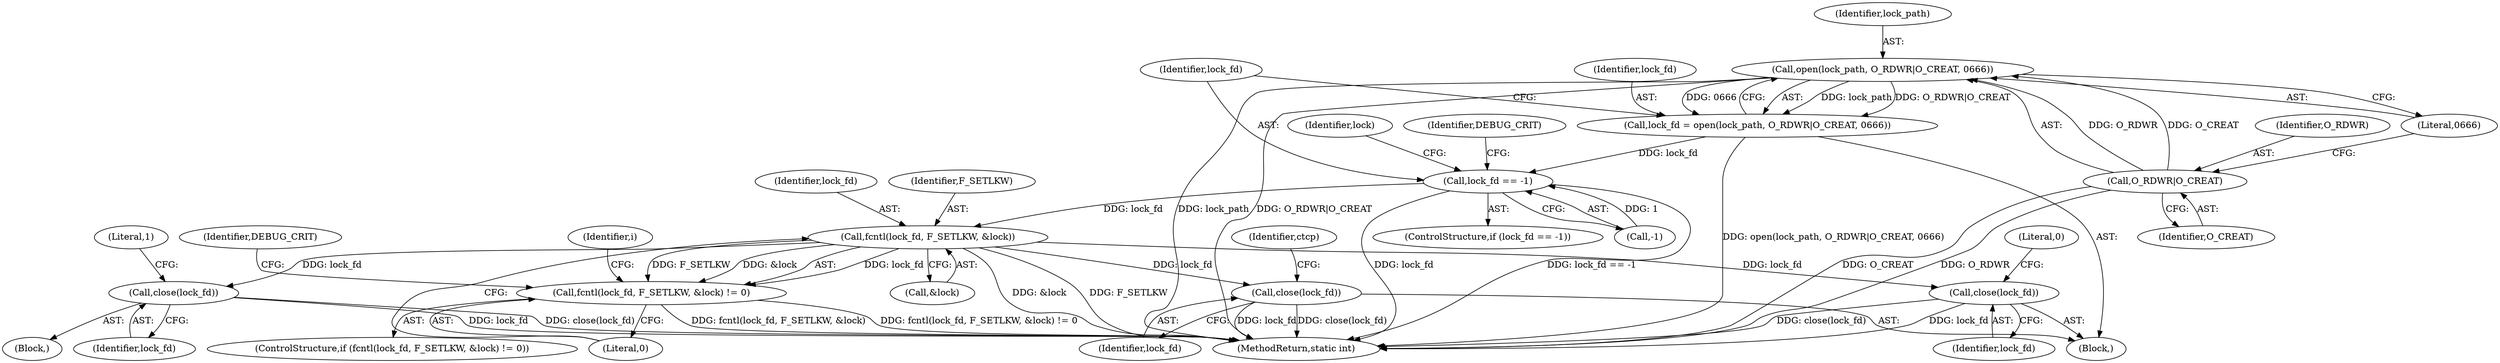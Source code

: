digraph "0_samba_b9b9f6738fba5c32e87cb9c36b358355b444fb9b@API" {
"1000131" [label="(Call,open(lock_path, O_RDWR|O_CREAT, 0666))"];
"1000133" [label="(Call,O_RDWR|O_CREAT)"];
"1000129" [label="(Call,lock_fd = open(lock_path, O_RDWR|O_CREAT, 0666))"];
"1000138" [label="(Call,lock_fd == -1)"];
"1000178" [label="(Call,fcntl(lock_fd, F_SETLKW, &lock))"];
"1000177" [label="(Call,fcntl(lock_fd, F_SETLKW, &lock) != 0)"];
"1000190" [label="(Call,close(lock_fd))"];
"1000480" [label="(Call,close(lock_fd))"];
"1000485" [label="(Call,close(lock_fd))"];
"1000500" [label="(MethodReturn,static int)"];
"1000180" [label="(Identifier,F_SETLKW)"];
"1000489" [label="(Identifier,ctcp)"];
"1000190" [label="(Call,close(lock_fd))"];
"1000136" [label="(Literal,0666)"];
"1000483" [label="(Literal,0)"];
"1000144" [label="(Identifier,DEBUG_CRIT)"];
"1000129" [label="(Call,lock_fd = open(lock_path, O_RDWR|O_CREAT, 0666))"];
"1000183" [label="(Literal,0)"];
"1000486" [label="(Identifier,lock_fd)"];
"1000178" [label="(Call,fcntl(lock_fd, F_SETLKW, &lock))"];
"1000138" [label="(Call,lock_fd == -1)"];
"1000184" [label="(Block,)"];
"1000194" [label="(Literal,1)"];
"1000186" [label="(Identifier,DEBUG_CRIT)"];
"1000481" [label="(Identifier,lock_fd)"];
"1000480" [label="(Call,close(lock_fd))"];
"1000181" [label="(Call,&lock)"];
"1000485" [label="(Call,close(lock_fd))"];
"1000133" [label="(Call,O_RDWR|O_CREAT)"];
"1000137" [label="(ControlStructure,if (lock_fd == -1))"];
"1000134" [label="(Identifier,O_RDWR)"];
"1000176" [label="(ControlStructure,if (fcntl(lock_fd, F_SETLKW, &lock) != 0))"];
"1000140" [label="(Call,-1)"];
"1000135" [label="(Identifier,O_CREAT)"];
"1000104" [label="(Block,)"];
"1000139" [label="(Identifier,lock_fd)"];
"1000191" [label="(Identifier,lock_fd)"];
"1000179" [label="(Identifier,lock_fd)"];
"1000177" [label="(Call,fcntl(lock_fd, F_SETLKW, &lock) != 0)"];
"1000132" [label="(Identifier,lock_path)"];
"1000130" [label="(Identifier,lock_fd)"];
"1000153" [label="(Identifier,lock)"];
"1000197" [label="(Identifier,i)"];
"1000131" [label="(Call,open(lock_path, O_RDWR|O_CREAT, 0666))"];
"1000131" -> "1000129"  [label="AST: "];
"1000131" -> "1000136"  [label="CFG: "];
"1000132" -> "1000131"  [label="AST: "];
"1000133" -> "1000131"  [label="AST: "];
"1000136" -> "1000131"  [label="AST: "];
"1000129" -> "1000131"  [label="CFG: "];
"1000131" -> "1000500"  [label="DDG: lock_path"];
"1000131" -> "1000500"  [label="DDG: O_RDWR|O_CREAT"];
"1000131" -> "1000129"  [label="DDG: lock_path"];
"1000131" -> "1000129"  [label="DDG: O_RDWR|O_CREAT"];
"1000131" -> "1000129"  [label="DDG: 0666"];
"1000133" -> "1000131"  [label="DDG: O_RDWR"];
"1000133" -> "1000131"  [label="DDG: O_CREAT"];
"1000133" -> "1000135"  [label="CFG: "];
"1000134" -> "1000133"  [label="AST: "];
"1000135" -> "1000133"  [label="AST: "];
"1000136" -> "1000133"  [label="CFG: "];
"1000133" -> "1000500"  [label="DDG: O_RDWR"];
"1000133" -> "1000500"  [label="DDG: O_CREAT"];
"1000129" -> "1000104"  [label="AST: "];
"1000130" -> "1000129"  [label="AST: "];
"1000139" -> "1000129"  [label="CFG: "];
"1000129" -> "1000500"  [label="DDG: open(lock_path, O_RDWR|O_CREAT, 0666)"];
"1000129" -> "1000138"  [label="DDG: lock_fd"];
"1000138" -> "1000137"  [label="AST: "];
"1000138" -> "1000140"  [label="CFG: "];
"1000139" -> "1000138"  [label="AST: "];
"1000140" -> "1000138"  [label="AST: "];
"1000144" -> "1000138"  [label="CFG: "];
"1000153" -> "1000138"  [label="CFG: "];
"1000138" -> "1000500"  [label="DDG: lock_fd"];
"1000138" -> "1000500"  [label="DDG: lock_fd == -1"];
"1000140" -> "1000138"  [label="DDG: 1"];
"1000138" -> "1000178"  [label="DDG: lock_fd"];
"1000178" -> "1000177"  [label="AST: "];
"1000178" -> "1000181"  [label="CFG: "];
"1000179" -> "1000178"  [label="AST: "];
"1000180" -> "1000178"  [label="AST: "];
"1000181" -> "1000178"  [label="AST: "];
"1000183" -> "1000178"  [label="CFG: "];
"1000178" -> "1000500"  [label="DDG: &lock"];
"1000178" -> "1000500"  [label="DDG: F_SETLKW"];
"1000178" -> "1000177"  [label="DDG: lock_fd"];
"1000178" -> "1000177"  [label="DDG: F_SETLKW"];
"1000178" -> "1000177"  [label="DDG: &lock"];
"1000178" -> "1000190"  [label="DDG: lock_fd"];
"1000178" -> "1000480"  [label="DDG: lock_fd"];
"1000178" -> "1000485"  [label="DDG: lock_fd"];
"1000177" -> "1000176"  [label="AST: "];
"1000177" -> "1000183"  [label="CFG: "];
"1000183" -> "1000177"  [label="AST: "];
"1000186" -> "1000177"  [label="CFG: "];
"1000197" -> "1000177"  [label="CFG: "];
"1000177" -> "1000500"  [label="DDG: fcntl(lock_fd, F_SETLKW, &lock)"];
"1000177" -> "1000500"  [label="DDG: fcntl(lock_fd, F_SETLKW, &lock) != 0"];
"1000190" -> "1000184"  [label="AST: "];
"1000190" -> "1000191"  [label="CFG: "];
"1000191" -> "1000190"  [label="AST: "];
"1000194" -> "1000190"  [label="CFG: "];
"1000190" -> "1000500"  [label="DDG: close(lock_fd)"];
"1000190" -> "1000500"  [label="DDG: lock_fd"];
"1000480" -> "1000104"  [label="AST: "];
"1000480" -> "1000481"  [label="CFG: "];
"1000481" -> "1000480"  [label="AST: "];
"1000483" -> "1000480"  [label="CFG: "];
"1000480" -> "1000500"  [label="DDG: close(lock_fd)"];
"1000480" -> "1000500"  [label="DDG: lock_fd"];
"1000485" -> "1000104"  [label="AST: "];
"1000485" -> "1000486"  [label="CFG: "];
"1000486" -> "1000485"  [label="AST: "];
"1000489" -> "1000485"  [label="CFG: "];
"1000485" -> "1000500"  [label="DDG: lock_fd"];
"1000485" -> "1000500"  [label="DDG: close(lock_fd)"];
}
